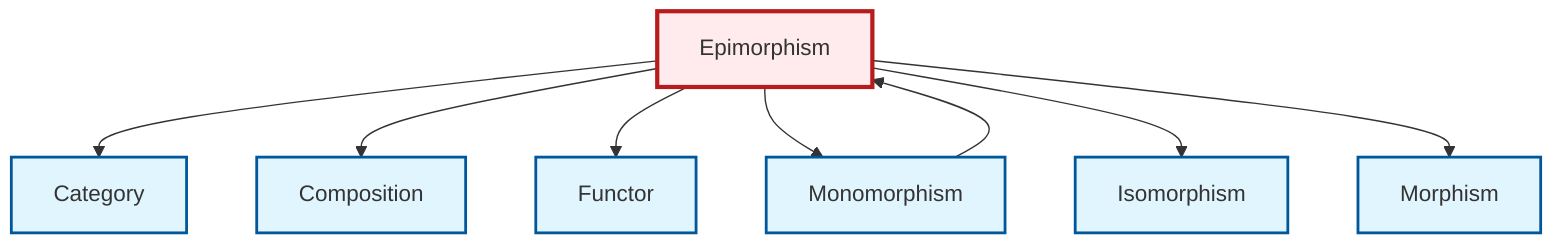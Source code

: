 graph TD
    classDef definition fill:#e1f5fe,stroke:#01579b,stroke-width:2px
    classDef theorem fill:#f3e5f5,stroke:#4a148c,stroke-width:2px
    classDef axiom fill:#fff3e0,stroke:#e65100,stroke-width:2px
    classDef example fill:#e8f5e9,stroke:#1b5e20,stroke-width:2px
    classDef current fill:#ffebee,stroke:#b71c1c,stroke-width:3px
    def-morphism["Morphism"]:::definition
    def-isomorphism["Isomorphism"]:::definition
    def-epimorphism["Epimorphism"]:::definition
    def-monomorphism["Monomorphism"]:::definition
    def-functor["Functor"]:::definition
    def-category["Category"]:::definition
    def-composition["Composition"]:::definition
    def-monomorphism --> def-epimorphism
    def-epimorphism --> def-category
    def-epimorphism --> def-composition
    def-epimorphism --> def-functor
    def-epimorphism --> def-monomorphism
    def-epimorphism --> def-isomorphism
    def-epimorphism --> def-morphism
    class def-epimorphism current